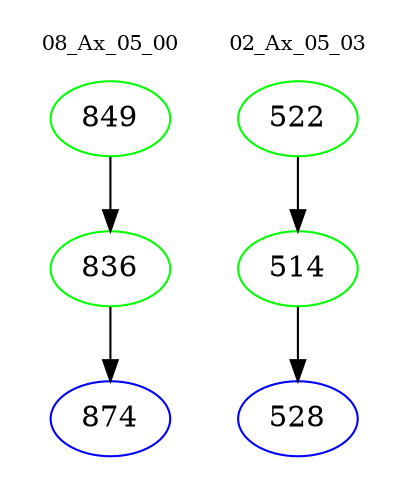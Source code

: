 digraph{
subgraph cluster_0 {
color = white
label = "08_Ax_05_00";
fontsize=10;
T0_849 [label="849", color="green"]
T0_849 -> T0_836 [color="black"]
T0_836 [label="836", color="green"]
T0_836 -> T0_874 [color="black"]
T0_874 [label="874", color="blue"]
}
subgraph cluster_1 {
color = white
label = "02_Ax_05_03";
fontsize=10;
T1_522 [label="522", color="green"]
T1_522 -> T1_514 [color="black"]
T1_514 [label="514", color="green"]
T1_514 -> T1_528 [color="black"]
T1_528 [label="528", color="blue"]
}
}
